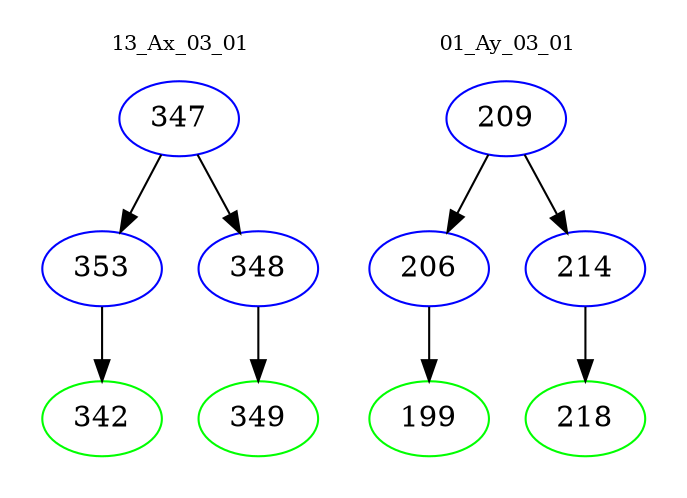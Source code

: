 digraph{
subgraph cluster_0 {
color = white
label = "13_Ax_03_01";
fontsize=10;
T0_347 [label="347", color="blue"]
T0_347 -> T0_353 [color="black"]
T0_353 [label="353", color="blue"]
T0_353 -> T0_342 [color="black"]
T0_342 [label="342", color="green"]
T0_347 -> T0_348 [color="black"]
T0_348 [label="348", color="blue"]
T0_348 -> T0_349 [color="black"]
T0_349 [label="349", color="green"]
}
subgraph cluster_1 {
color = white
label = "01_Ay_03_01";
fontsize=10;
T1_209 [label="209", color="blue"]
T1_209 -> T1_206 [color="black"]
T1_206 [label="206", color="blue"]
T1_206 -> T1_199 [color="black"]
T1_199 [label="199", color="green"]
T1_209 -> T1_214 [color="black"]
T1_214 [label="214", color="blue"]
T1_214 -> T1_218 [color="black"]
T1_218 [label="218", color="green"]
}
}
